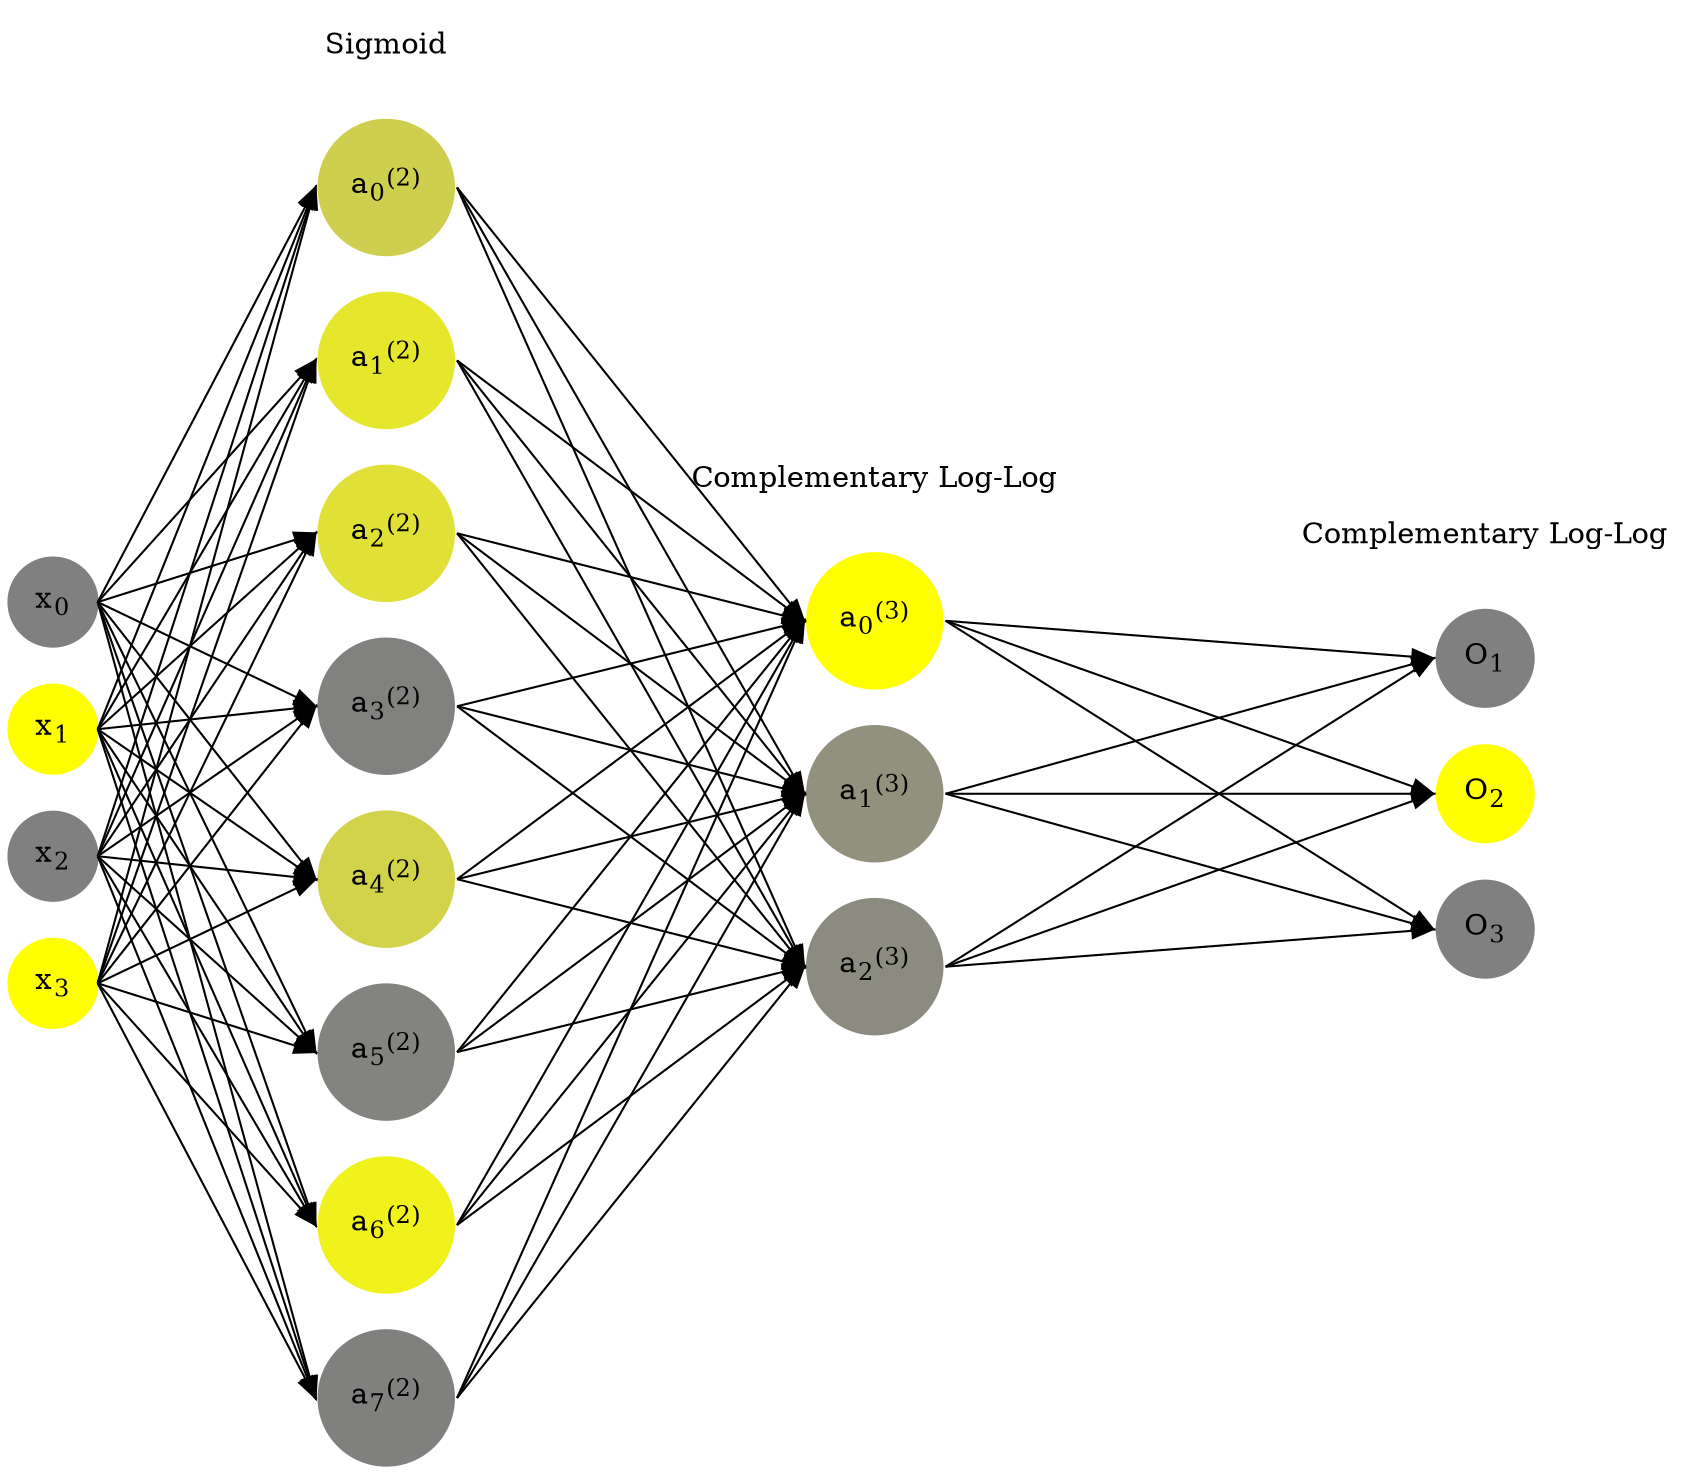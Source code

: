 digraph G {
	rankdir = LR;
	splines=false;
	edge[style=invis];
	ranksep= 1.4;
	{
	node [shape=circle, color="0.1667, 0.0, 0.5", style=filled, fillcolor="0.1667, 0.0, 0.5"];
	x0 [label=<x<sub>0</sub>>];
	}
	{
	node [shape=circle, color="0.1667, 1.0, 1.0", style=filled, fillcolor="0.1667, 1.0, 1.0"];
	x1 [label=<x<sub>1</sub>>];
	}
	{
	node [shape=circle, color="0.1667, 0.0, 0.5", style=filled, fillcolor="0.1667, 0.0, 0.5"];
	x2 [label=<x<sub>2</sub>>];
	}
	{
	node [shape=circle, color="0.1667, 1.0, 1.0", style=filled, fillcolor="0.1667, 1.0, 1.0"];
	x3 [label=<x<sub>3</sub>>];
	}
	{
	node [shape=circle, color="0.1667, 0.618203, 0.809102", style=filled, fillcolor="0.1667, 0.618203, 0.809102"];
	a02 [label=<a<sub>0</sub><sup>(2)</sup>>];
	}
	{
	node [shape=circle, color="0.1667, 0.803331, 0.901665", style=filled, fillcolor="0.1667, 0.803331, 0.901665"];
	a12 [label=<a<sub>1</sub><sup>(2)</sup>>];
	}
	{
	node [shape=circle, color="0.1667, 0.754624, 0.877312", style=filled, fillcolor="0.1667, 0.754624, 0.877312"];
	a22 [label=<a<sub>2</sub><sup>(2)</sup>>];
	}
	{
	node [shape=circle, color="0.1667, 0.011454, 0.505727", style=filled, fillcolor="0.1667, 0.011454, 0.505727"];
	a32 [label=<a<sub>3</sub><sup>(2)</sup>>];
	}
	{
	node [shape=circle, color="0.1667, 0.642437, 0.821219", style=filled, fillcolor="0.1667, 0.642437, 0.821219"];
	a42 [label=<a<sub>4</sub><sup>(2)</sup>>];
	}
	{
	node [shape=circle, color="0.1667, 0.026931, 0.513466", style=filled, fillcolor="0.1667, 0.026931, 0.513466"];
	a52 [label=<a<sub>5</sub><sup>(2)</sup>>];
	}
	{
	node [shape=circle, color="0.1667, 0.886326, 0.943163", style=filled, fillcolor="0.1667, 0.886326, 0.943163"];
	a62 [label=<a<sub>6</sub><sup>(2)</sup>>];
	}
	{
	node [shape=circle, color="0.1667, 0.007248, 0.503624", style=filled, fillcolor="0.1667, 0.007248, 0.503624"];
	a72 [label=<a<sub>7</sub><sup>(2)</sup>>];
	}
	{
	node [shape=circle, color="0.1667, 1.000000, 1.000000", style=filled, fillcolor="0.1667, 1.000000, 1.000000"];
	a03 [label=<a<sub>0</sub><sup>(3)</sup>>];
	}
	{
	node [shape=circle, color="0.1667, 0.133728, 0.566864", style=filled, fillcolor="0.1667, 0.133728, 0.566864"];
	a13 [label=<a<sub>1</sub><sup>(3)</sup>>];
	}
	{
	node [shape=circle, color="0.1667, 0.087286, 0.543643", style=filled, fillcolor="0.1667, 0.087286, 0.543643"];
	a23 [label=<a<sub>2</sub><sup>(3)</sup>>];
	}
	{
	node [shape=circle, color="0.1667, 0.0, 0.5", style=filled, fillcolor="0.1667, 0.0, 0.5"];
	O1 [label=<O<sub>1</sub>>];
	}
	{
	node [shape=circle, color="0.1667, 1.0, 1.0", style=filled, fillcolor="0.1667, 1.0, 1.0"];
	O2 [label=<O<sub>2</sub>>];
	}
	{
	node [shape=circle, color="0.1667, 0.0, 0.5", style=filled, fillcolor="0.1667, 0.0, 0.5"];
	O3 [label=<O<sub>3</sub>>];
	}
	{
	rank=same;
	x0->x1->x2->x3;
	}
	{
	rank=same;
	a02->a12->a22->a32->a42->a52->a62->a72;
	}
	{
	rank=same;
	a03->a13->a23;
	}
	{
	rank=same;
	O1->O2->O3;
	}
	l1 [shape=plaintext,label="Sigmoid"];
	l1->a02;
	{rank=same; l1;a02};
	l2 [shape=plaintext,label="Complementary Log-Log"];
	l2->a03;
	{rank=same; l2;a03};
	l3 [shape=plaintext,label="Complementary Log-Log"];
	l3->O1;
	{rank=same; l3;O1};
edge[style=solid, tailport=e, headport=w];
	{x0;x1;x2;x3} -> {a02;a12;a22;a32;a42;a52;a62;a72};
	{a02;a12;a22;a32;a42;a52;a62;a72} -> {a03;a13;a23};
	{a03;a13;a23} -> {O1,O2,O3};
}